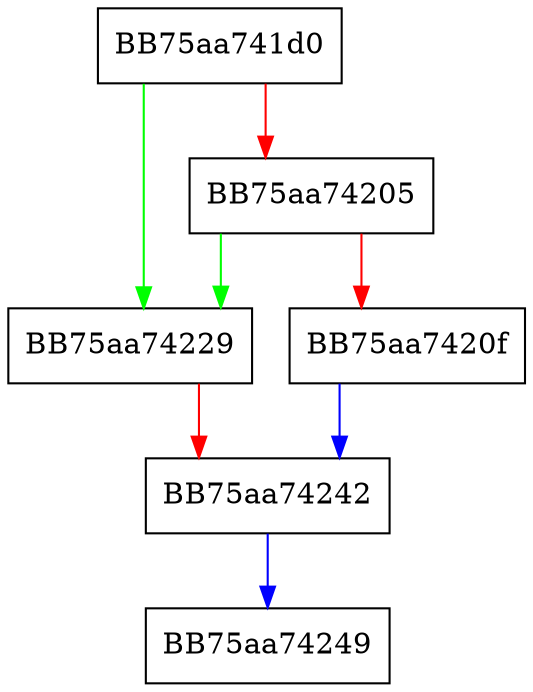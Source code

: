 digraph KERNEL32_DLL_ExitThread {
  node [shape="box"];
  graph [splines=ortho];
  BB75aa741d0 -> BB75aa74229 [color="green"];
  BB75aa741d0 -> BB75aa74205 [color="red"];
  BB75aa74205 -> BB75aa74229 [color="green"];
  BB75aa74205 -> BB75aa7420f [color="red"];
  BB75aa7420f -> BB75aa74242 [color="blue"];
  BB75aa74229 -> BB75aa74242 [color="red"];
  BB75aa74242 -> BB75aa74249 [color="blue"];
}